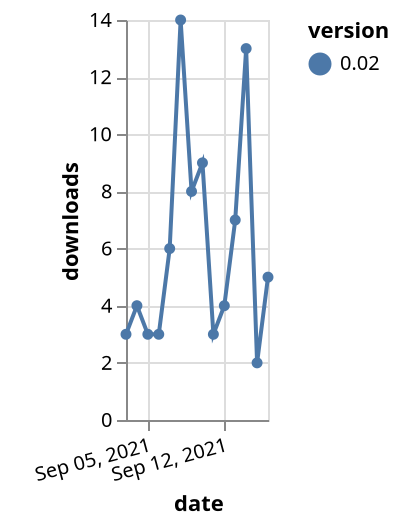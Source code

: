 {"$schema": "https://vega.github.io/schema/vega-lite/v5.json", "description": "A simple bar chart with embedded data.", "data": {"values": [{"date": "2021-09-03", "total": 9721, "delta": 3, "version": "0.02"}, {"date": "2021-09-04", "total": 9725, "delta": 4, "version": "0.02"}, {"date": "2021-09-05", "total": 9728, "delta": 3, "version": "0.02"}, {"date": "2021-09-06", "total": 9731, "delta": 3, "version": "0.02"}, {"date": "2021-09-07", "total": 9737, "delta": 6, "version": "0.02"}, {"date": "2021-09-08", "total": 9751, "delta": 14, "version": "0.02"}, {"date": "2021-09-09", "total": 9759, "delta": 8, "version": "0.02"}, {"date": "2021-09-10", "total": 9768, "delta": 9, "version": "0.02"}, {"date": "2021-09-11", "total": 9771, "delta": 3, "version": "0.02"}, {"date": "2021-09-12", "total": 9775, "delta": 4, "version": "0.02"}, {"date": "2021-09-13", "total": 9782, "delta": 7, "version": "0.02"}, {"date": "2021-09-14", "total": 9795, "delta": 13, "version": "0.02"}, {"date": "2021-09-15", "total": 9797, "delta": 2, "version": "0.02"}, {"date": "2021-09-16", "total": 9802, "delta": 5, "version": "0.02"}]}, "width": "container", "mark": {"type": "line", "point": {"filled": true}}, "encoding": {"x": {"field": "date", "type": "temporal", "timeUnit": "yearmonthdate", "title": "date", "axis": {"labelAngle": -15}}, "y": {"field": "delta", "type": "quantitative", "title": "downloads"}, "color": {"field": "version", "type": "nominal"}, "tooltip": {"field": "delta"}}}